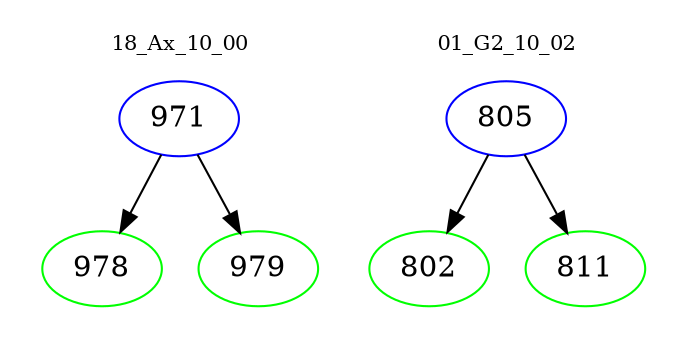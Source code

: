 digraph{
subgraph cluster_0 {
color = white
label = "18_Ax_10_00";
fontsize=10;
T0_971 [label="971", color="blue"]
T0_971 -> T0_978 [color="black"]
T0_978 [label="978", color="green"]
T0_971 -> T0_979 [color="black"]
T0_979 [label="979", color="green"]
}
subgraph cluster_1 {
color = white
label = "01_G2_10_02";
fontsize=10;
T1_805 [label="805", color="blue"]
T1_805 -> T1_802 [color="black"]
T1_802 [label="802", color="green"]
T1_805 -> T1_811 [color="black"]
T1_811 [label="811", color="green"]
}
}
